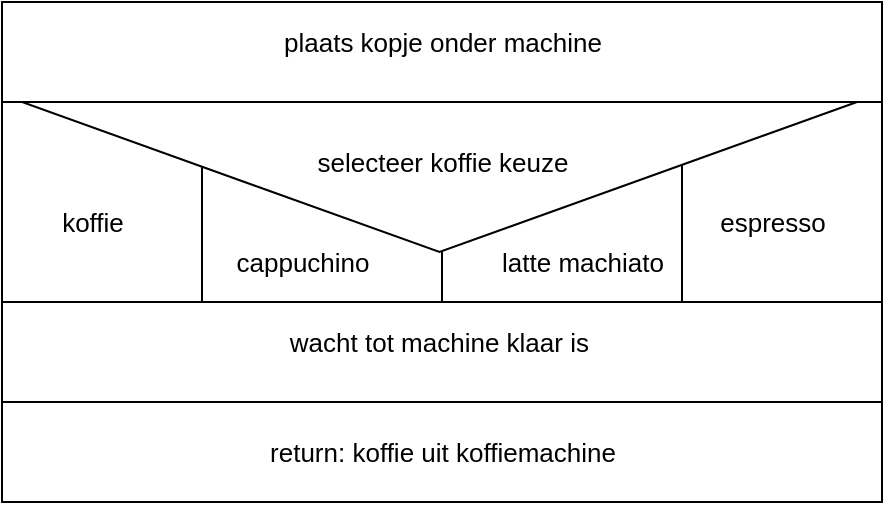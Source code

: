 <mxfile>
    <diagram id="RqeQLfgY6RpatMZOiXfh" name="Page-1">
        <mxGraphModel dx="692" dy="579" grid="1" gridSize="10" guides="1" tooltips="1" connect="1" arrows="1" fold="1" page="1" pageScale="1" pageWidth="827" pageHeight="1169" math="0" shadow="0">
            <root>
                <mxCell id="0"/>
                <mxCell id="1" parent="0"/>
                <mxCell id="4" value="" style="whiteSpace=wrap;html=1;" parent="1" vertex="1">
                    <mxGeometry x="100" y="160" width="440" height="200" as="geometry"/>
                </mxCell>
                <mxCell id="6" value="" style="whiteSpace=wrap;html=1;" vertex="1" parent="1">
                    <mxGeometry x="100" y="360" width="440" height="50" as="geometry"/>
                </mxCell>
                <mxCell id="7" value="return: koffie uit koffiemachine" style="text;html=1;resizable=0;autosize=1;align=center;verticalAlign=middle;points=[];fillColor=none;strokeColor=none;rounded=0;fontSize=13;" vertex="1" parent="1">
                    <mxGeometry x="225" y="375" width="190" height="20" as="geometry"/>
                </mxCell>
                <mxCell id="9" value="" style="whiteSpace=wrap;html=1;" vertex="1" parent="1">
                    <mxGeometry x="100" y="210" width="440" height="100" as="geometry"/>
                </mxCell>
                <mxCell id="10" value="" style="whiteSpace=wrap;html=1;" vertex="1" parent="1">
                    <mxGeometry x="200" y="210" width="120" height="100" as="geometry"/>
                </mxCell>
                <mxCell id="11" value="" style="whiteSpace=wrap;html=1;" vertex="1" parent="1">
                    <mxGeometry x="320" y="210" width="120" height="100" as="geometry"/>
                </mxCell>
                <mxCell id="5" value="" style="triangle;whiteSpace=wrap;html=1;fontSize=13;rotation=90;" parent="1" vertex="1">
                    <mxGeometry x="281.25" y="38.75" width="75" height="417.5" as="geometry"/>
                </mxCell>
                <mxCell id="12" value="selecteer koffie keuze" style="text;html=1;resizable=0;autosize=1;align=center;verticalAlign=middle;points=[];fillColor=none;strokeColor=none;rounded=0;fontSize=13;" vertex="1" parent="1">
                    <mxGeometry x="250" y="230" width="140" height="20" as="geometry"/>
                </mxCell>
                <mxCell id="3" value="plaats kopje onder machine" style="text;html=1;resizable=0;autosize=1;align=center;verticalAlign=middle;points=[];fillColor=none;strokeColor=none;rounded=0;fontSize=13;" parent="1" vertex="1">
                    <mxGeometry x="235" y="170" width="170" height="20" as="geometry"/>
                </mxCell>
                <mxCell id="15" value="koffie" style="text;html=1;resizable=0;autosize=1;align=center;verticalAlign=middle;points=[];fillColor=none;strokeColor=none;rounded=0;fontSize=13;" vertex="1" parent="1">
                    <mxGeometry x="120" y="260" width="50" height="20" as="geometry"/>
                </mxCell>
                <mxCell id="16" value="cappuchino" style="text;html=1;resizable=0;autosize=1;align=center;verticalAlign=middle;points=[];fillColor=none;strokeColor=none;rounded=0;fontSize=13;" vertex="1" parent="1">
                    <mxGeometry x="210" y="280" width="80" height="20" as="geometry"/>
                </mxCell>
                <mxCell id="17" value="latte machiato" style="text;html=1;resizable=0;autosize=1;align=center;verticalAlign=middle;points=[];fillColor=none;strokeColor=none;rounded=0;fontSize=13;" vertex="1" parent="1">
                    <mxGeometry x="340" y="280" width="100" height="20" as="geometry"/>
                </mxCell>
                <mxCell id="19" value="espresso" style="text;html=1;resizable=0;autosize=1;align=center;verticalAlign=middle;points=[];fillColor=none;strokeColor=none;rounded=0;fontSize=13;" vertex="1" parent="1">
                    <mxGeometry x="450" y="260" width="70" height="20" as="geometry"/>
                </mxCell>
                <mxCell id="20" value="wacht tot machine klaar is&amp;nbsp;" style="text;html=1;resizable=0;autosize=1;align=center;verticalAlign=middle;points=[];fillColor=none;strokeColor=none;rounded=0;fontSize=13;" vertex="1" parent="1">
                    <mxGeometry x="235" y="320" width="170" height="20" as="geometry"/>
                </mxCell>
            </root>
        </mxGraphModel>
    </diagram>
</mxfile>